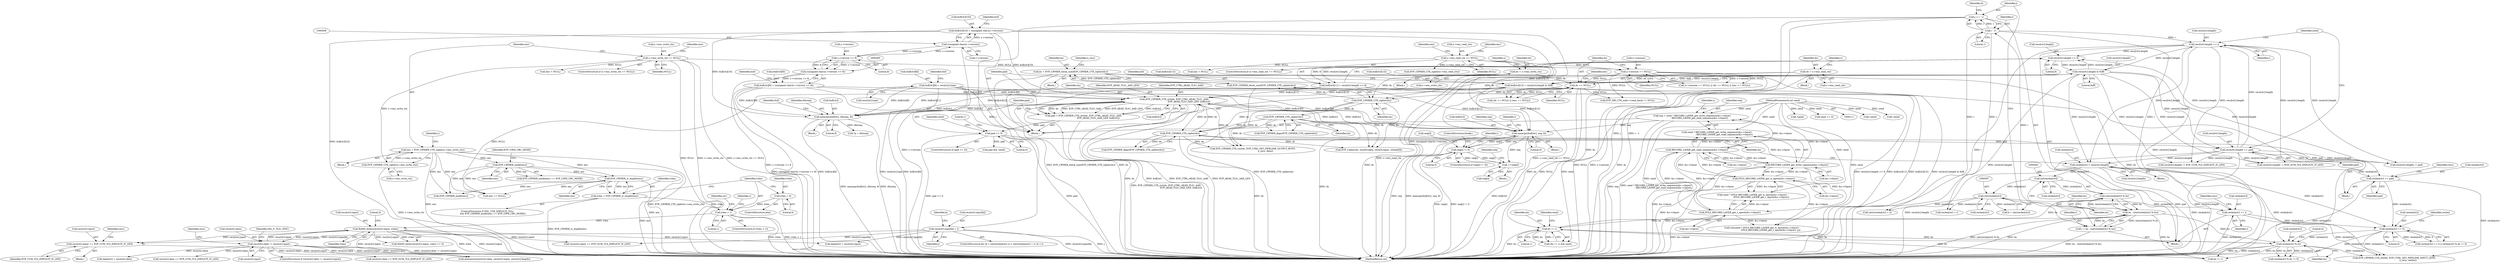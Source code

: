 digraph "0_openssl_4ad93618d26a3ea23d36ad5498ff4f59eff3a4d2_2@array" {
"1000831" [label="(Call,recs[ctr].input += EVP_CCM_TLS_EXPLICIT_IV_LEN)"];
"1000235" [label="(Call,RAND_bytes(recs[ctr].input, ivlen))"];
"1000214" [label="(Call,recs[ctr].data != recs[ctr].input)"];
"1000199" [label="(Call,ivlen > 1)"];
"1000190" [label="(Call,ivlen = EVP_CIPHER_iv_length(enc))"];
"1000192" [label="(Call,EVP_CIPHER_iv_length(enc))"];
"1000187" [label="(Call,EVP_CIPHER_mode(enc))"];
"1000176" [label="(Call,enc = EVP_CIPHER_CTX_cipher(s->enc_write_ctx))"];
"1000178" [label="(Call,EVP_CIPHER_CTX_cipher(s->enc_write_ctx))"];
"1000165" [label="(Call,s->enc_write_ctx == NULL)"];
"1000195" [label="(Call,ivlen = 0)"];
"1000612" [label="(Call,recs[ctr].input[k] = j)"];
"1000588" [label="(Call,j = i - 1)"];
"1000590" [label="(Call,i - 1)"];
"1000577" [label="(Call,i = bs - ((int)reclen[ctr] % bs))"];
"1000579" [label="(Call,bs - ((int)reclen[ctr] % bs))"];
"1000581" [label="(Call,(int)reclen[ctr] % bs)"];
"1000582" [label="(Call,(int)reclen[ctr])"];
"1000381" [label="(Call,reclen[ctr] = recs[ctr].length)"];
"1000562" [label="(Call,recs[ctr].length += pad)"];
"1000548" [label="(Call,pad <= 0)"];
"1000538" [label="(Call,pad = EVP_CIPHER_CTX_ctrl(ds, EVP_CTRL_AEAD_TLS1_AAD,\n                                          EVP_AEAD_TLS1_AAD_LEN, buf[ctr]))"];
"1000540" [label="(Call,EVP_CIPHER_CTX_ctrl(ds, EVP_CTRL_AEAD_TLS1_AAD,\n                                          EVP_AEAD_TLS1_AAD_LEN, buf[ctr]))"];
"1000393" [label="(Call,EVP_CIPHER_CTX_cipher(ds))"];
"1000350" [label="(Call,EVP_CIPHER_CTX_cipher(ds))"];
"1000298" [label="(Call,ds == NULL)"];
"1000159" [label="(Call,ds = s->enc_write_ctx)"];
"1000269" [label="(Call,ds = s->enc_read_ctx)"];
"1000292" [label="(Call,s->session == NULL)"];
"1000275" [label="(Call,s->enc_read_ctx == NULL)"];
"1000361" [label="(Call,EVP_CIPHER_CTX_cipher(ds))"];
"1000512" [label="(Call,buf[ctr][11] = recs[ctr].length >> 8)"];
"1000518" [label="(Call,recs[ctr].length >> 8)"];
"1000626" [label="(Call,recs[ctr].length += i)"];
"1000531" [label="(Call,recs[ctr].length & 0xff)"];
"1000501" [label="(Call,buf[ctr][10] = (unsigned char)(s->version))"];
"1000507" [label="(Call,(unsigned char)(s->version))"];
"1000496" [label="(Call,s->version >> 8)"];
"1000525" [label="(Call,buf[ctr][12] = recs[ctr].length & 0xff)"];
"1000450" [label="(Call,memcpy(buf[ctr], seq, 8))"];
"1000488" [label="(Call,buf[ctr][9] = (unsigned char)(s->version >> 8))"];
"1000494" [label="(Call,(unsigned char)(s->version >> 8))"];
"1000477" [label="(Call,buf[ctr][8] = recs[ctr].type)"];
"1000471" [label="(Call,seq[i] != 0)"];
"1000466" [label="(Call,++seq[i])"];
"1000398" [label="(Call,seq = send ? RECORD_LAYER_get_write_sequence(&s->rlayer)\n                    : RECORD_LAYER_get_read_sequence(&s->rlayer))"];
"1000115" [label="(MethodParameterIn,int send)"];
"1000402" [label="(Call,RECORD_LAYER_get_write_sequence(&s->rlayer))"];
"1000407" [label="(Call,RECORD_LAYER_get_read_sequence(&s->rlayer))"];
"1000424" [label="(Call,DTLS_RECORD_LAYER_get_w_epoch(&s->rlayer))"];
"1000429" [label="(Call,DTLS_RECORD_LAYER_get_r_epoch(&s->rlayer))"];
"1000442" [label="(Call,memcpy(buf[ctr], dtlsseq, 8))"];
"1000572" [label="(Call,bs != 1)"];
"1000347" [label="(Call,bs = EVP_CIPHER_block_size(EVP_CIPHER_CTX_cipher(ds)))"];
"1000349" [label="(Call,EVP_CIPHER_block_size(EVP_CIPHER_CTX_cipher(ds)))"];
"1000645" [label="(Call,reclen[ctr] % bs)"];
"1000639" [label="(Call,reclen[ctr] == 0)"];
"1000621" [label="(Call,reclen[ctr] += i)"];
"1000596" [label="(Call,(int)reclen[ctr])"];
"1000557" [label="(Call,reclen[ctr] += pad)"];
"1000568" [label="(Identifier,pad)"];
"1000494" [label="(Call,(unsigned char)(s->version >> 8))"];
"1000297" [label="(Call,(ds == NULL) || (enc == NULL))"];
"1000647" [label="(Identifier,reclen)"];
"1000488" [label="(Call,buf[ctr][9] = (unsigned char)(s->version >> 8))"];
"1000349" [label="(Call,EVP_CIPHER_block_size(EVP_CIPHER_CTX_cipher(ds)))"];
"1000587" [label="(Identifier,bs)"];
"1000540" [label="(Call,EVP_CIPHER_CTX_ctrl(ds, EVP_CTRL_AEAD_TLS1_AAD,\n                                          EVP_AEAD_TLS1_AAD_LEN, buf[ctr]))"];
"1000177" [label="(Identifier,enc)"];
"1000575" [label="(Identifier,send)"];
"1000115" [label="(MethodParameterIn,int send)"];
"1000524" [label="(Literal,8)"];
"1000201" [label="(Literal,1)"];
"1000509" [label="(Call,s->version)"];
"1000398" [label="(Call,seq = send ? RECORD_LAYER_get_write_sequence(&s->rlayer)\n                    : RECORD_LAYER_get_read_sequence(&s->rlayer))"];
"1000502" [label="(Call,buf[ctr][10])"];
"1000449" [label="(Block,)"];
"1000234" [label="(Call,RAND_bytes(recs[ctr].input, ivlen) <= 0)"];
"1000348" [label="(Identifier,bs)"];
"1000182" [label="(ControlStructure,if (SSL_USE_EXPLICIT_IV(s)\n                && EVP_CIPHER_mode(enc) == EVP_CIPH_CBC_MODE))"];
"1000596" [label="(Call,(int)reclen[ctr])"];
"1000354" [label="(Identifier,n_recs)"];
"1000823" [label="(Block,)"];
"1000549" [label="(Identifier,pad)"];
"1000556" [label="(Block,)"];
"1000496" [label="(Call,s->version >> 8)"];
"1000838" [label="(Call,recs[ctr].length -= EVP_CCM_TLS_EXPLICIT_IV_LEN)"];
"1000557" [label="(Call,reclen[ctr] += pad)"];
"1000925" [label="(Call,recs[ctr].length -= pad)"];
"1000293" [label="(Call,s->session)"];
"1000241" [label="(Identifier,ivlen)"];
"1000382" [label="(Call,reclen[ctr])"];
"1000421" [label="(Call,s2n(send ? DTLS_RECORD_LAYER_get_w_epoch(&s->rlayer) :\n                        DTLS_RECORD_LAYER_get_r_epoch(&s->rlayer), p))"];
"1000645" [label="(Call,reclen[ctr] % bs)"];
"1000867" [label="(Call,bs != 1)"];
"1000472" [label="(Call,seq[i])"];
"1000467" [label="(Call,seq[i])"];
"1000515" [label="(Identifier,buf)"];
"1000489" [label="(Call,buf[ctr][9])"];
"1000277" [label="(Identifier,s)"];
"1000800" [label="(Call,recs[ctr].length -= EVP_GCM_TLS_EXPLICIT_IV_LEN)"];
"1000199" [label="(Call,ivlen > 1)"];
"1000626" [label="(Call,recs[ctr].length += i)"];
"1000286" [label="(Call,EVP_CIPHER_CTX_cipher(s->enc_read_ctx))"];
"1000402" [label="(Call,RECORD_LAYER_get_write_sequence(&s->rlayer))"];
"1000159" [label="(Call,ds = s->enc_write_ctx)"];
"1000443" [label="(Call,buf[ctr])"];
"1000639" [label="(Call,reclen[ctr] == 0)"];
"1000238" [label="(Identifier,recs)"];
"1000572" [label="(Call,bs != 1)"];
"1000161" [label="(Call,s->enc_write_ctx)"];
"1000841" [label="(Identifier,recs)"];
"1000400" [label="(Call,send ? RECORD_LAYER_get_write_sequence(&s->rlayer)\n                    : RECORD_LAYER_get_read_sequence(&s->rlayer))"];
"1000649" [label="(Identifier,bs)"];
"1000643" [label="(Literal,0)"];
"1000831" [label="(Call,recs[ctr].input += EVP_CCM_TLS_EXPLICIT_IV_LEN)"];
"1000178" [label="(Call,EVP_CIPHER_CTX_cipher(s->enc_write_ctx))"];
"1000465" [label="(Block,)"];
"1000595" [label="(Identifier,k)"];
"1000700" [label="(Call,data[ctr] = recs[ctr].input)"];
"1000392" [label="(Call,EVP_CIPHER_flags(EVP_CIPHER_CTX_cipher(ds)))"];
"1000632" [label="(Identifier,i)"];
"1000719" [label="(Call,EVP_CIPHER_CTX_ctrl(ds, EVP_CTRL_SET_PIPELINE_INPUT_LENS,\n                                       n_recs, reclen))"];
"1000425" [label="(Call,&s->rlayer)"];
"1000422" [label="(Call,send ? DTLS_RECORD_LAYER_get_w_epoch(&s->rlayer) :\n                        DTLS_RECORD_LAYER_get_r_epoch(&s->rlayer))"];
"1000644" [label="(Call,reclen[ctr] % bs != 0)"];
"1000451" [label="(Call,buf[ctr])"];
"1000629" [label="(Identifier,recs)"];
"1000385" [label="(Call,recs[ctr].length)"];
"1000912" [label="(Call,!send)"];
"1000592" [label="(Literal,1)"];
"1000473" [label="(Identifier,seq)"];
"1000196" [label="(Identifier,ivlen)"];
"1000611" [label="(Identifier,k)"];
"1000512" [label="(Call,buf[ctr][11] = recs[ctr].length >> 8)"];
"1000471" [label="(Call,seq[i] != 0)"];
"1000832" [label="(Call,recs[ctr].input)"];
"1000580" [label="(Identifier,bs)"];
"1000187" [label="(Call,EVP_CIPHER_mode(enc))"];
"1000394" [label="(Identifier,ds)"];
"1000292" [label="(Call,s->session == NULL)"];
"1000528" [label="(Identifier,buf)"];
"1000491" [label="(Identifier,buf)"];
"1000477" [label="(Call,buf[ctr][8] = recs[ctr].type)"];
"1000294" [label="(Identifier,s)"];
"1000539" [label="(Identifier,pad)"];
"1000269" [label="(Call,ds = s->enc_read_ctx)"];
"1000454" [label="(Identifier,seq)"];
"1000635" [label="(Identifier,send)"];
"1000190" [label="(Call,ivlen = EVP_CIPHER_iv_length(enc))"];
"1000497" [label="(Call,s->version)"];
"1000251" [label="(Block,)"];
"1000350" [label="(Call,EVP_CIPHER_CTX_cipher(ds))"];
"1000302" [label="(Identifier,enc)"];
"1000166" [label="(Call,s->enc_write_ctx)"];
"1000160" [label="(Identifier,ds)"];
"1000360" [label="(Call,EVP_CIPHER_flags(EVP_CIPHER_CTX_cipher(ds)))"];
"1000500" [label="(Literal,8)"];
"1000396" [label="(Block,)"];
"1000174" [label="(Block,)"];
"1000518" [label="(Call,recs[ctr].length >> 8)"];
"1000573" [label="(Identifier,bs)"];
"1000167" [label="(Identifier,s)"];
"1000634" [label="(Call,!send)"];
"1000235" [label="(Call,RAND_bytes(recs[ctr].input, ivlen))"];
"1000786" [label="(Call,recs[ctr].data += EVP_GCM_TLS_EXPLICIT_IV_LEN)"];
"1000870" [label="(Call,!send)"];
"1000613" [label="(Call,recs[ctr].input[k])"];
"1000501" [label="(Call,buf[ctr][10] = (unsigned char)(s->version))"];
"1000170" [label="(Call,enc = NULL)"];
"1000242" [label="(Literal,0)"];
"1000215" [label="(Call,recs[ctr].data)"];
"1000669" [label="(Call,data[ctr] = recs[ctr].data)"];
"1000579" [label="(Call,bs - ((int)reclen[ctr] % bs))"];
"1000188" [label="(Identifier,enc)"];
"1000538" [label="(Call,pad = EVP_CIPHER_CTX_ctrl(ds, EVP_CTRL_AEAD_TLS1_AAD,\n                                          EVP_AEAD_TLS1_AAD_LEN, buf[ctr]))"];
"1000300" [label="(Identifier,NULL)"];
"1000291" [label="(Call,(s->session == NULL) || (ds == NULL) || (enc == NULL))"];
"1000236" [label="(Call,recs[ctr].input)"];
"1000455" [label="(Literal,8)"];
"1000483" [label="(Call,recs[ctr].type)"];
"1000361" [label="(Call,EVP_CIPHER_CTX_cipher(ds))"];
"1000447" [label="(Literal,8)"];
"1000638" [label="(Call,reclen[ctr] == 0 || reclen[ctr] % bs != 0)"];
"1000185" [label="(Identifier,s)"];
"1000591" [label="(Identifier,i)"];
"1000275" [label="(Call,s->enc_read_ctx == NULL)"];
"1000598" [label="(Call,reclen[ctr])"];
"1000620" [label="(Identifier,j)"];
"1000362" [label="(Identifier,ds)"];
"1000577" [label="(Call,i = bs - ((int)reclen[ctr] % bs))"];
"1000824" [label="(Call,recs[ctr].data += EVP_CCM_TLS_EXPLICIT_IV_LEN)"];
"1000399" [label="(Identifier,seq)"];
"1000347" [label="(Call,bs = EVP_CIPHER_block_size(EVP_CIPHER_CTX_cipher(ds)))"];
"1000193" [label="(Identifier,enc)"];
"1000531" [label="(Call,recs[ctr].length & 0xff)"];
"1000424" [label="(Call,DTLS_RECORD_LAYER_get_w_epoch(&s->rlayer))"];
"1000279" [label="(Identifier,NULL)"];
"1000213" [label="(ControlStructure,if (recs[ctr].data != recs[ctr].input))"];
"1000547" [label="(ControlStructure,if (pad <= 0))"];
"1000561" [label="(Identifier,pad)"];
"1000563" [label="(Call,recs[ctr].length)"];
"1000381" [label="(Call,reclen[ctr] = recs[ctr].length)"];
"1000627" [label="(Call,recs[ctr].length)"];
"1000418" [label="(Call,*p = dtlsseq)"];
"1000582" [label="(Call,(int)reclen[ctr])"];
"1000281" [label="(Identifier,enc)"];
"1000315" [label="(Call,memmove(recs[ctr].data, recs[ctr].input, recs[ctr].length))"];
"1000200" [label="(Identifier,ivlen)"];
"1000476" [label="(ControlStructure,break;)"];
"1000555" [label="(Identifier,send)"];
"1000407" [label="(Call,RECORD_LAYER_get_read_sequence(&s->rlayer))"];
"1000793" [label="(Call,recs[ctr].input += EVP_GCM_TLS_EXPLICIT_IV_LEN)"];
"1000594" [label="(Call,k = (int)reclen[ctr])"];
"1000442" [label="(Call,memcpy(buf[ctr], dtlsseq, 8))"];
"1000548" [label="(Call,pad <= 0)"];
"1000276" [label="(Call,s->enc_read_ctx)"];
"1000301" [label="(Call,enc == NULL)"];
"1000565" [label="(Identifier,recs)"];
"1000734" [label="(Call,EVP_Cipher(ds, recs[0].data, recs[0].input, reclen[0]))"];
"1000393" [label="(Call,EVP_CIPHER_CTX_cipher(ds))"];
"1000646" [label="(Call,reclen[ctr])"];
"1000220" [label="(Call,recs[ctr].input)"];
"1000164" [label="(ControlStructure,if (s->enc_write_ctx == NULL))"];
"1000605" [label="(Call,reclen[ctr] + i)"];
"1000558" [label="(Call,reclen[ctr])"];
"1000480" [label="(Identifier,buf)"];
"1000299" [label="(Identifier,ds)"];
"1000578" [label="(Identifier,i)"];
"1000403" [label="(Call,&s->rlayer)"];
"1000195" [label="(Call,ivlen = 0)"];
"1000576" [label="(Block,)"];
"1000205" [label="(Identifier,ctr)"];
"1000298" [label="(Call,ds == NULL)"];
"1000541" [label="(Identifier,ds)"];
"1000910" [label="(Call,pad && !send)"];
"1000526" [label="(Call,buf[ctr][12])"];
"1000475" [label="(Literal,0)"];
"1000588" [label="(Call,j = i - 1)"];
"1000603" [label="(Call,(int)(reclen[ctr] + i))"];
"1000543" [label="(Identifier,EVP_AEAD_TLS1_AAD_LEN)"];
"1000408" [label="(Call,&s->rlayer)"];
"1000192" [label="(Call,EVP_CIPHER_iv_length(enc))"];
"1000296" [label="(Identifier,NULL)"];
"1000179" [label="(Call,s->enc_write_ctx)"];
"1000450" [label="(Call,memcpy(buf[ctr], seq, 8))"];
"1000271" [label="(Call,s->enc_read_ctx)"];
"1000513" [label="(Call,buf[ctr][11])"];
"1000532" [label="(Call,recs[ctr].length)"];
"1000169" [label="(Identifier,NULL)"];
"1000430" [label="(Call,&s->rlayer)"];
"1000466" [label="(Call,++seq[i])"];
"1000194" [label="(ControlStructure,else)"];
"1000621" [label="(Call,reclen[ctr] += i)"];
"1000525" [label="(Call,buf[ctr][12] = recs[ctr].length & 0xff)"];
"1000458" [label="(Identifier,i)"];
"1000446" [label="(Identifier,dtlsseq)"];
"1000346" [label="(Block,)"];
"1000429" [label="(Call,DTLS_RECORD_LAYER_get_r_epoch(&s->rlayer))"];
"1000280" [label="(Call,enc = NULL)"];
"1000227" [label="(Identifier,SSL_F_TLS1_ENC)"];
"1000574" [label="(Literal,1)"];
"1000553" [label="(Literal,1)"];
"1000550" [label="(Literal,0)"];
"1000544" [label="(Call,buf[ctr])"];
"1000186" [label="(Call,EVP_CIPHER_mode(enc) == EVP_CIPH_CBC_MODE)"];
"1000171" [label="(Identifier,enc)"];
"1000581" [label="(Call,(int)reclen[ctr] % bs)"];
"1000584" [label="(Call,reclen[ctr])"];
"1000519" [label="(Call,recs[ctr].length)"];
"1000853" [label="(Call,EVP_MD_CTX_md(s->read_hash) != NULL)"];
"1000270" [label="(Identifier,ds)"];
"1000650" [label="(Literal,0)"];
"1000507" [label="(Call,(unsigned char)(s->version))"];
"1000934" [label="(MethodReturn,int)"];
"1000198" [label="(ControlStructure,if (ivlen > 1))"];
"1000589" [label="(Identifier,j)"];
"1000640" [label="(Call,reclen[ctr])"];
"1000504" [label="(Identifier,buf)"];
"1000141" [label="(Block,)"];
"1000351" [label="(Identifier,ds)"];
"1000542" [label="(Identifier,EVP_CTRL_AEAD_TLS1_AAD)"];
"1000622" [label="(Call,reclen[ctr])"];
"1000176" [label="(Call,enc = EVP_CIPHER_CTX_cipher(s->enc_write_ctx))"];
"1000593" [label="(ControlStructure,for (k = (int)reclen[ctr]; k < (int)(reclen[ctr] + i); k++))"];
"1000837" [label="(Identifier,EVP_CCM_TLS_EXPLICIT_IV_LEN)"];
"1000197" [label="(Literal,0)"];
"1000562" [label="(Call,recs[ctr].length += pad)"];
"1000470" [label="(ControlStructure,if (seq[i] != 0))"];
"1000464" [label="(Identifier,i)"];
"1000380" [label="(Block,)"];
"1000214" [label="(Call,recs[ctr].data != recs[ctr].input)"];
"1000189" [label="(Identifier,EVP_CIPH_CBC_MODE)"];
"1000772" [label="(Call,EVP_CIPHER_mode(enc))"];
"1000478" [label="(Call,buf[ctr][8])"];
"1000571" [label="(Call,(bs != 1) && send)"];
"1000625" [label="(Identifier,i)"];
"1000680" [label="(Call,EVP_CIPHER_CTX_ctrl(ds, EVP_CTRL_SET_PIPELINE_OUTPUT_BUFS,\n                                    n_recs, data))"];
"1000766" [label="(Call,send == 0)"];
"1000285" [label="(Identifier,enc)"];
"1000612" [label="(Call,recs[ctr].input[k] = j)"];
"1000165" [label="(Call,s->enc_write_ctx == NULL)"];
"1000415" [label="(Block,)"];
"1000537" [label="(Literal,0xff)"];
"1000590" [label="(Call,i - 1)"];
"1000274" [label="(ControlStructure,if (s->enc_read_ctx == NULL))"];
"1000191" [label="(Identifier,ivlen)"];
"1000414" [label="(Identifier,s)"];
"1000831" -> "1000823"  [label="AST: "];
"1000831" -> "1000837"  [label="CFG: "];
"1000832" -> "1000831"  [label="AST: "];
"1000837" -> "1000831"  [label="AST: "];
"1000841" -> "1000831"  [label="CFG: "];
"1000831" -> "1000934"  [label="DDG: recs[ctr].input"];
"1000235" -> "1000831"  [label="DDG: recs[ctr].input"];
"1000612" -> "1000831"  [label="DDG: recs[ctr].input[k]"];
"1000235" -> "1000234"  [label="AST: "];
"1000235" -> "1000241"  [label="CFG: "];
"1000236" -> "1000235"  [label="AST: "];
"1000241" -> "1000235"  [label="AST: "];
"1000242" -> "1000235"  [label="CFG: "];
"1000235" -> "1000934"  [label="DDG: recs[ctr].input"];
"1000235" -> "1000934"  [label="DDG: ivlen"];
"1000235" -> "1000214"  [label="DDG: recs[ctr].input"];
"1000235" -> "1000234"  [label="DDG: recs[ctr].input"];
"1000235" -> "1000234"  [label="DDG: ivlen"];
"1000214" -> "1000235"  [label="DDG: recs[ctr].input"];
"1000199" -> "1000235"  [label="DDG: ivlen"];
"1000235" -> "1000315"  [label="DDG: recs[ctr].input"];
"1000235" -> "1000700"  [label="DDG: recs[ctr].input"];
"1000235" -> "1000793"  [label="DDG: recs[ctr].input"];
"1000214" -> "1000213"  [label="AST: "];
"1000214" -> "1000220"  [label="CFG: "];
"1000215" -> "1000214"  [label="AST: "];
"1000220" -> "1000214"  [label="AST: "];
"1000227" -> "1000214"  [label="CFG: "];
"1000238" -> "1000214"  [label="CFG: "];
"1000214" -> "1000934"  [label="DDG: recs[ctr].data != recs[ctr].input"];
"1000214" -> "1000934"  [label="DDG: recs[ctr].input"];
"1000214" -> "1000934"  [label="DDG: recs[ctr].data"];
"1000214" -> "1000315"  [label="DDG: recs[ctr].data"];
"1000214" -> "1000669"  [label="DDG: recs[ctr].data"];
"1000214" -> "1000786"  [label="DDG: recs[ctr].data"];
"1000214" -> "1000824"  [label="DDG: recs[ctr].data"];
"1000199" -> "1000198"  [label="AST: "];
"1000199" -> "1000201"  [label="CFG: "];
"1000200" -> "1000199"  [label="AST: "];
"1000201" -> "1000199"  [label="AST: "];
"1000205" -> "1000199"  [label="CFG: "];
"1000294" -> "1000199"  [label="CFG: "];
"1000199" -> "1000934"  [label="DDG: ivlen"];
"1000199" -> "1000934"  [label="DDG: ivlen > 1"];
"1000190" -> "1000199"  [label="DDG: ivlen"];
"1000195" -> "1000199"  [label="DDG: ivlen"];
"1000190" -> "1000182"  [label="AST: "];
"1000190" -> "1000192"  [label="CFG: "];
"1000191" -> "1000190"  [label="AST: "];
"1000192" -> "1000190"  [label="AST: "];
"1000200" -> "1000190"  [label="CFG: "];
"1000190" -> "1000934"  [label="DDG: EVP_CIPHER_iv_length(enc)"];
"1000192" -> "1000190"  [label="DDG: enc"];
"1000192" -> "1000193"  [label="CFG: "];
"1000193" -> "1000192"  [label="AST: "];
"1000192" -> "1000934"  [label="DDG: enc"];
"1000187" -> "1000192"  [label="DDG: enc"];
"1000176" -> "1000192"  [label="DDG: enc"];
"1000192" -> "1000301"  [label="DDG: enc"];
"1000192" -> "1000772"  [label="DDG: enc"];
"1000187" -> "1000186"  [label="AST: "];
"1000187" -> "1000188"  [label="CFG: "];
"1000188" -> "1000187"  [label="AST: "];
"1000189" -> "1000187"  [label="CFG: "];
"1000187" -> "1000934"  [label="DDG: enc"];
"1000187" -> "1000186"  [label="DDG: enc"];
"1000176" -> "1000187"  [label="DDG: enc"];
"1000187" -> "1000301"  [label="DDG: enc"];
"1000187" -> "1000772"  [label="DDG: enc"];
"1000176" -> "1000174"  [label="AST: "];
"1000176" -> "1000178"  [label="CFG: "];
"1000177" -> "1000176"  [label="AST: "];
"1000178" -> "1000176"  [label="AST: "];
"1000185" -> "1000176"  [label="CFG: "];
"1000176" -> "1000934"  [label="DDG: EVP_CIPHER_CTX_cipher(s->enc_write_ctx)"];
"1000176" -> "1000934"  [label="DDG: enc"];
"1000178" -> "1000176"  [label="DDG: s->enc_write_ctx"];
"1000176" -> "1000301"  [label="DDG: enc"];
"1000176" -> "1000772"  [label="DDG: enc"];
"1000178" -> "1000179"  [label="CFG: "];
"1000179" -> "1000178"  [label="AST: "];
"1000178" -> "1000934"  [label="DDG: s->enc_write_ctx"];
"1000165" -> "1000178"  [label="DDG: s->enc_write_ctx"];
"1000165" -> "1000164"  [label="AST: "];
"1000165" -> "1000169"  [label="CFG: "];
"1000166" -> "1000165"  [label="AST: "];
"1000169" -> "1000165"  [label="AST: "];
"1000171" -> "1000165"  [label="CFG: "];
"1000177" -> "1000165"  [label="CFG: "];
"1000165" -> "1000934"  [label="DDG: NULL"];
"1000165" -> "1000934"  [label="DDG: s->enc_write_ctx"];
"1000165" -> "1000934"  [label="DDG: s->enc_write_ctx == NULL"];
"1000165" -> "1000170"  [label="DDG: NULL"];
"1000165" -> "1000292"  [label="DDG: NULL"];
"1000195" -> "1000194"  [label="AST: "];
"1000195" -> "1000197"  [label="CFG: "];
"1000196" -> "1000195"  [label="AST: "];
"1000197" -> "1000195"  [label="AST: "];
"1000200" -> "1000195"  [label="CFG: "];
"1000612" -> "1000593"  [label="AST: "];
"1000612" -> "1000620"  [label="CFG: "];
"1000613" -> "1000612"  [label="AST: "];
"1000620" -> "1000612"  [label="AST: "];
"1000611" -> "1000612"  [label="CFG: "];
"1000612" -> "1000934"  [label="DDG: recs[ctr].input[k]"];
"1000612" -> "1000934"  [label="DDG: j"];
"1000588" -> "1000612"  [label="DDG: j"];
"1000612" -> "1000700"  [label="DDG: recs[ctr].input[k]"];
"1000612" -> "1000793"  [label="DDG: recs[ctr].input[k]"];
"1000588" -> "1000576"  [label="AST: "];
"1000588" -> "1000590"  [label="CFG: "];
"1000589" -> "1000588"  [label="AST: "];
"1000590" -> "1000588"  [label="AST: "];
"1000595" -> "1000588"  [label="CFG: "];
"1000588" -> "1000934"  [label="DDG: j"];
"1000588" -> "1000934"  [label="DDG: i - 1"];
"1000590" -> "1000588"  [label="DDG: i"];
"1000590" -> "1000588"  [label="DDG: 1"];
"1000590" -> "1000592"  [label="CFG: "];
"1000591" -> "1000590"  [label="AST: "];
"1000592" -> "1000590"  [label="AST: "];
"1000577" -> "1000590"  [label="DDG: i"];
"1000590" -> "1000603"  [label="DDG: i"];
"1000590" -> "1000605"  [label="DDG: i"];
"1000590" -> "1000621"  [label="DDG: i"];
"1000590" -> "1000626"  [label="DDG: i"];
"1000577" -> "1000576"  [label="AST: "];
"1000577" -> "1000579"  [label="CFG: "];
"1000578" -> "1000577"  [label="AST: "];
"1000579" -> "1000577"  [label="AST: "];
"1000589" -> "1000577"  [label="CFG: "];
"1000577" -> "1000934"  [label="DDG: bs - ((int)reclen[ctr] % bs)"];
"1000579" -> "1000577"  [label="DDG: bs"];
"1000579" -> "1000577"  [label="DDG: (int)reclen[ctr] % bs"];
"1000579" -> "1000581"  [label="CFG: "];
"1000580" -> "1000579"  [label="AST: "];
"1000581" -> "1000579"  [label="AST: "];
"1000579" -> "1000934"  [label="DDG: bs"];
"1000579" -> "1000934"  [label="DDG: (int)reclen[ctr] % bs"];
"1000579" -> "1000572"  [label="DDG: bs"];
"1000581" -> "1000579"  [label="DDG: bs"];
"1000581" -> "1000579"  [label="DDG: (int)reclen[ctr]"];
"1000579" -> "1000645"  [label="DDG: bs"];
"1000579" -> "1000867"  [label="DDG: bs"];
"1000581" -> "1000587"  [label="CFG: "];
"1000582" -> "1000581"  [label="AST: "];
"1000587" -> "1000581"  [label="AST: "];
"1000582" -> "1000581"  [label="DDG: reclen[ctr]"];
"1000572" -> "1000581"  [label="DDG: bs"];
"1000582" -> "1000584"  [label="CFG: "];
"1000583" -> "1000582"  [label="AST: "];
"1000584" -> "1000582"  [label="AST: "];
"1000587" -> "1000582"  [label="CFG: "];
"1000381" -> "1000582"  [label="DDG: reclen[ctr]"];
"1000582" -> "1000596"  [label="DDG: reclen[ctr]"];
"1000381" -> "1000380"  [label="AST: "];
"1000381" -> "1000385"  [label="CFG: "];
"1000382" -> "1000381"  [label="AST: "];
"1000385" -> "1000381"  [label="AST: "];
"1000394" -> "1000381"  [label="CFG: "];
"1000381" -> "1000934"  [label="DDG: reclen[ctr]"];
"1000381" -> "1000934"  [label="DDG: recs[ctr].length"];
"1000562" -> "1000381"  [label="DDG: recs[ctr].length"];
"1000626" -> "1000381"  [label="DDG: recs[ctr].length"];
"1000531" -> "1000381"  [label="DDG: recs[ctr].length"];
"1000381" -> "1000557"  [label="DDG: reclen[ctr]"];
"1000381" -> "1000639"  [label="DDG: reclen[ctr]"];
"1000381" -> "1000719"  [label="DDG: reclen[ctr]"];
"1000562" -> "1000556"  [label="AST: "];
"1000562" -> "1000568"  [label="CFG: "];
"1000563" -> "1000562"  [label="AST: "];
"1000568" -> "1000562"  [label="AST: "];
"1000635" -> "1000562"  [label="CFG: "];
"1000562" -> "1000934"  [label="DDG: recs[ctr].length"];
"1000562" -> "1000934"  [label="DDG: pad"];
"1000562" -> "1000518"  [label="DDG: recs[ctr].length"];
"1000548" -> "1000562"  [label="DDG: pad"];
"1000531" -> "1000562"  [label="DDG: recs[ctr].length"];
"1000562" -> "1000626"  [label="DDG: recs[ctr].length"];
"1000562" -> "1000800"  [label="DDG: recs[ctr].length"];
"1000562" -> "1000838"  [label="DDG: recs[ctr].length"];
"1000562" -> "1000925"  [label="DDG: recs[ctr].length"];
"1000548" -> "1000547"  [label="AST: "];
"1000548" -> "1000550"  [label="CFG: "];
"1000549" -> "1000548"  [label="AST: "];
"1000550" -> "1000548"  [label="AST: "];
"1000553" -> "1000548"  [label="CFG: "];
"1000555" -> "1000548"  [label="CFG: "];
"1000548" -> "1000934"  [label="DDG: pad <= 0"];
"1000548" -> "1000934"  [label="DDG: pad"];
"1000538" -> "1000548"  [label="DDG: pad"];
"1000548" -> "1000557"  [label="DDG: pad"];
"1000548" -> "1000910"  [label="DDG: pad"];
"1000538" -> "1000396"  [label="AST: "];
"1000538" -> "1000540"  [label="CFG: "];
"1000539" -> "1000538"  [label="AST: "];
"1000540" -> "1000538"  [label="AST: "];
"1000549" -> "1000538"  [label="CFG: "];
"1000538" -> "1000934"  [label="DDG: EVP_CIPHER_CTX_ctrl(ds, EVP_CTRL_AEAD_TLS1_AAD,\n                                          EVP_AEAD_TLS1_AAD_LEN, buf[ctr])"];
"1000540" -> "1000538"  [label="DDG: ds"];
"1000540" -> "1000538"  [label="DDG: EVP_CTRL_AEAD_TLS1_AAD"];
"1000540" -> "1000538"  [label="DDG: EVP_AEAD_TLS1_AAD_LEN"];
"1000540" -> "1000538"  [label="DDG: buf[ctr]"];
"1000540" -> "1000544"  [label="CFG: "];
"1000541" -> "1000540"  [label="AST: "];
"1000542" -> "1000540"  [label="AST: "];
"1000543" -> "1000540"  [label="AST: "];
"1000544" -> "1000540"  [label="AST: "];
"1000540" -> "1000934"  [label="DDG: EVP_CTRL_AEAD_TLS1_AAD"];
"1000540" -> "1000934"  [label="DDG: EVP_AEAD_TLS1_AAD_LEN"];
"1000540" -> "1000934"  [label="DDG: buf[ctr]"];
"1000540" -> "1000934"  [label="DDG: ds"];
"1000540" -> "1000393"  [label="DDG: ds"];
"1000540" -> "1000442"  [label="DDG: buf[ctr]"];
"1000540" -> "1000450"  [label="DDG: buf[ctr]"];
"1000393" -> "1000540"  [label="DDG: ds"];
"1000512" -> "1000540"  [label="DDG: buf[ctr][11]"];
"1000501" -> "1000540"  [label="DDG: buf[ctr][10]"];
"1000525" -> "1000540"  [label="DDG: buf[ctr][12]"];
"1000450" -> "1000540"  [label="DDG: buf[ctr]"];
"1000477" -> "1000540"  [label="DDG: buf[ctr][8]"];
"1000442" -> "1000540"  [label="DDG: buf[ctr]"];
"1000488" -> "1000540"  [label="DDG: buf[ctr][9]"];
"1000540" -> "1000680"  [label="DDG: ds"];
"1000540" -> "1000734"  [label="DDG: ds"];
"1000393" -> "1000392"  [label="AST: "];
"1000393" -> "1000394"  [label="CFG: "];
"1000394" -> "1000393"  [label="AST: "];
"1000392" -> "1000393"  [label="CFG: "];
"1000393" -> "1000934"  [label="DDG: ds"];
"1000393" -> "1000392"  [label="DDG: ds"];
"1000350" -> "1000393"  [label="DDG: ds"];
"1000361" -> "1000393"  [label="DDG: ds"];
"1000393" -> "1000680"  [label="DDG: ds"];
"1000393" -> "1000734"  [label="DDG: ds"];
"1000350" -> "1000349"  [label="AST: "];
"1000350" -> "1000351"  [label="CFG: "];
"1000351" -> "1000350"  [label="AST: "];
"1000349" -> "1000350"  [label="CFG: "];
"1000350" -> "1000349"  [label="DDG: ds"];
"1000298" -> "1000350"  [label="DDG: ds"];
"1000159" -> "1000350"  [label="DDG: ds"];
"1000269" -> "1000350"  [label="DDG: ds"];
"1000350" -> "1000361"  [label="DDG: ds"];
"1000350" -> "1000680"  [label="DDG: ds"];
"1000350" -> "1000734"  [label="DDG: ds"];
"1000298" -> "1000297"  [label="AST: "];
"1000298" -> "1000300"  [label="CFG: "];
"1000299" -> "1000298"  [label="AST: "];
"1000300" -> "1000298"  [label="AST: "];
"1000302" -> "1000298"  [label="CFG: "];
"1000297" -> "1000298"  [label="CFG: "];
"1000298" -> "1000934"  [label="DDG: ds"];
"1000298" -> "1000934"  [label="DDG: NULL"];
"1000298" -> "1000297"  [label="DDG: ds"];
"1000298" -> "1000297"  [label="DDG: NULL"];
"1000159" -> "1000298"  [label="DDG: ds"];
"1000269" -> "1000298"  [label="DDG: ds"];
"1000292" -> "1000298"  [label="DDG: NULL"];
"1000298" -> "1000301"  [label="DDG: NULL"];
"1000298" -> "1000853"  [label="DDG: NULL"];
"1000159" -> "1000141"  [label="AST: "];
"1000159" -> "1000161"  [label="CFG: "];
"1000160" -> "1000159"  [label="AST: "];
"1000161" -> "1000159"  [label="AST: "];
"1000167" -> "1000159"  [label="CFG: "];
"1000159" -> "1000934"  [label="DDG: ds"];
"1000269" -> "1000251"  [label="AST: "];
"1000269" -> "1000271"  [label="CFG: "];
"1000270" -> "1000269"  [label="AST: "];
"1000271" -> "1000269"  [label="AST: "];
"1000277" -> "1000269"  [label="CFG: "];
"1000269" -> "1000934"  [label="DDG: ds"];
"1000292" -> "1000291"  [label="AST: "];
"1000292" -> "1000296"  [label="CFG: "];
"1000293" -> "1000292"  [label="AST: "];
"1000296" -> "1000292"  [label="AST: "];
"1000299" -> "1000292"  [label="CFG: "];
"1000291" -> "1000292"  [label="CFG: "];
"1000292" -> "1000934"  [label="DDG: s->session"];
"1000292" -> "1000934"  [label="DDG: NULL"];
"1000292" -> "1000291"  [label="DDG: s->session"];
"1000292" -> "1000291"  [label="DDG: NULL"];
"1000275" -> "1000292"  [label="DDG: NULL"];
"1000292" -> "1000853"  [label="DDG: NULL"];
"1000275" -> "1000274"  [label="AST: "];
"1000275" -> "1000279"  [label="CFG: "];
"1000276" -> "1000275"  [label="AST: "];
"1000279" -> "1000275"  [label="AST: "];
"1000281" -> "1000275"  [label="CFG: "];
"1000285" -> "1000275"  [label="CFG: "];
"1000275" -> "1000934"  [label="DDG: s->enc_read_ctx == NULL"];
"1000275" -> "1000934"  [label="DDG: s->enc_read_ctx"];
"1000275" -> "1000280"  [label="DDG: NULL"];
"1000275" -> "1000286"  [label="DDG: s->enc_read_ctx"];
"1000361" -> "1000360"  [label="AST: "];
"1000361" -> "1000362"  [label="CFG: "];
"1000362" -> "1000361"  [label="AST: "];
"1000360" -> "1000361"  [label="CFG: "];
"1000361" -> "1000934"  [label="DDG: ds"];
"1000361" -> "1000360"  [label="DDG: ds"];
"1000361" -> "1000680"  [label="DDG: ds"];
"1000361" -> "1000734"  [label="DDG: ds"];
"1000512" -> "1000396"  [label="AST: "];
"1000512" -> "1000518"  [label="CFG: "];
"1000513" -> "1000512"  [label="AST: "];
"1000518" -> "1000512"  [label="AST: "];
"1000528" -> "1000512"  [label="CFG: "];
"1000512" -> "1000934"  [label="DDG: buf[ctr][11]"];
"1000512" -> "1000934"  [label="DDG: recs[ctr].length >> 8"];
"1000512" -> "1000442"  [label="DDG: buf[ctr][11]"];
"1000512" -> "1000450"  [label="DDG: buf[ctr][11]"];
"1000518" -> "1000512"  [label="DDG: recs[ctr].length"];
"1000518" -> "1000512"  [label="DDG: 8"];
"1000518" -> "1000524"  [label="CFG: "];
"1000519" -> "1000518"  [label="AST: "];
"1000524" -> "1000518"  [label="AST: "];
"1000626" -> "1000518"  [label="DDG: recs[ctr].length"];
"1000531" -> "1000518"  [label="DDG: recs[ctr].length"];
"1000518" -> "1000531"  [label="DDG: recs[ctr].length"];
"1000626" -> "1000576"  [label="AST: "];
"1000626" -> "1000632"  [label="CFG: "];
"1000627" -> "1000626"  [label="AST: "];
"1000632" -> "1000626"  [label="AST: "];
"1000635" -> "1000626"  [label="CFG: "];
"1000626" -> "1000934"  [label="DDG: i"];
"1000626" -> "1000934"  [label="DDG: recs[ctr].length"];
"1000531" -> "1000626"  [label="DDG: recs[ctr].length"];
"1000626" -> "1000800"  [label="DDG: recs[ctr].length"];
"1000626" -> "1000838"  [label="DDG: recs[ctr].length"];
"1000626" -> "1000925"  [label="DDG: recs[ctr].length"];
"1000531" -> "1000525"  [label="AST: "];
"1000531" -> "1000537"  [label="CFG: "];
"1000532" -> "1000531"  [label="AST: "];
"1000537" -> "1000531"  [label="AST: "];
"1000525" -> "1000531"  [label="CFG: "];
"1000531" -> "1000934"  [label="DDG: recs[ctr].length"];
"1000531" -> "1000525"  [label="DDG: recs[ctr].length"];
"1000531" -> "1000525"  [label="DDG: 0xff"];
"1000531" -> "1000800"  [label="DDG: recs[ctr].length"];
"1000531" -> "1000838"  [label="DDG: recs[ctr].length"];
"1000531" -> "1000925"  [label="DDG: recs[ctr].length"];
"1000501" -> "1000396"  [label="AST: "];
"1000501" -> "1000507"  [label="CFG: "];
"1000502" -> "1000501"  [label="AST: "];
"1000507" -> "1000501"  [label="AST: "];
"1000515" -> "1000501"  [label="CFG: "];
"1000501" -> "1000934"  [label="DDG: (unsigned char)(s->version)"];
"1000501" -> "1000934"  [label="DDG: buf[ctr][10]"];
"1000501" -> "1000442"  [label="DDG: buf[ctr][10]"];
"1000501" -> "1000450"  [label="DDG: buf[ctr][10]"];
"1000507" -> "1000501"  [label="DDG: s->version"];
"1000507" -> "1000509"  [label="CFG: "];
"1000508" -> "1000507"  [label="AST: "];
"1000509" -> "1000507"  [label="AST: "];
"1000507" -> "1000934"  [label="DDG: s->version"];
"1000507" -> "1000496"  [label="DDG: s->version"];
"1000496" -> "1000507"  [label="DDG: s->version"];
"1000496" -> "1000494"  [label="AST: "];
"1000496" -> "1000500"  [label="CFG: "];
"1000497" -> "1000496"  [label="AST: "];
"1000500" -> "1000496"  [label="AST: "];
"1000494" -> "1000496"  [label="CFG: "];
"1000496" -> "1000494"  [label="DDG: s->version"];
"1000496" -> "1000494"  [label="DDG: 8"];
"1000525" -> "1000396"  [label="AST: "];
"1000526" -> "1000525"  [label="AST: "];
"1000539" -> "1000525"  [label="CFG: "];
"1000525" -> "1000934"  [label="DDG: recs[ctr].length & 0xff"];
"1000525" -> "1000934"  [label="DDG: buf[ctr][12]"];
"1000525" -> "1000442"  [label="DDG: buf[ctr][12]"];
"1000525" -> "1000450"  [label="DDG: buf[ctr][12]"];
"1000450" -> "1000449"  [label="AST: "];
"1000450" -> "1000455"  [label="CFG: "];
"1000451" -> "1000450"  [label="AST: "];
"1000454" -> "1000450"  [label="AST: "];
"1000455" -> "1000450"  [label="AST: "];
"1000458" -> "1000450"  [label="CFG: "];
"1000450" -> "1000934"  [label="DDG: memcpy(buf[ctr], seq, 8)"];
"1000450" -> "1000934"  [label="DDG: buf[ctr]"];
"1000450" -> "1000934"  [label="DDG: seq"];
"1000488" -> "1000450"  [label="DDG: buf[ctr][9]"];
"1000477" -> "1000450"  [label="DDG: buf[ctr][8]"];
"1000471" -> "1000450"  [label="DDG: seq[i]"];
"1000398" -> "1000450"  [label="DDG: seq"];
"1000450" -> "1000466"  [label="DDG: seq"];
"1000450" -> "1000471"  [label="DDG: seq"];
"1000488" -> "1000396"  [label="AST: "];
"1000488" -> "1000494"  [label="CFG: "];
"1000489" -> "1000488"  [label="AST: "];
"1000494" -> "1000488"  [label="AST: "];
"1000504" -> "1000488"  [label="CFG: "];
"1000488" -> "1000934"  [label="DDG: buf[ctr][9]"];
"1000488" -> "1000934"  [label="DDG: (unsigned char)(s->version >> 8)"];
"1000488" -> "1000442"  [label="DDG: buf[ctr][9]"];
"1000494" -> "1000488"  [label="DDG: s->version >> 8"];
"1000495" -> "1000494"  [label="AST: "];
"1000494" -> "1000934"  [label="DDG: s->version >> 8"];
"1000477" -> "1000396"  [label="AST: "];
"1000477" -> "1000483"  [label="CFG: "];
"1000478" -> "1000477"  [label="AST: "];
"1000483" -> "1000477"  [label="AST: "];
"1000491" -> "1000477"  [label="CFG: "];
"1000477" -> "1000934"  [label="DDG: recs[ctr].type"];
"1000477" -> "1000934"  [label="DDG: buf[ctr][8]"];
"1000477" -> "1000442"  [label="DDG: buf[ctr][8]"];
"1000471" -> "1000470"  [label="AST: "];
"1000471" -> "1000475"  [label="CFG: "];
"1000472" -> "1000471"  [label="AST: "];
"1000475" -> "1000471"  [label="AST: "];
"1000476" -> "1000471"  [label="CFG: "];
"1000464" -> "1000471"  [label="CFG: "];
"1000471" -> "1000934"  [label="DDG: seq[i]"];
"1000471" -> "1000934"  [label="DDG: seq[i] != 0"];
"1000471" -> "1000466"  [label="DDG: seq[i]"];
"1000466" -> "1000471"  [label="DDG: seq[i]"];
"1000466" -> "1000465"  [label="AST: "];
"1000466" -> "1000467"  [label="CFG: "];
"1000467" -> "1000466"  [label="AST: "];
"1000473" -> "1000466"  [label="CFG: "];
"1000398" -> "1000396"  [label="AST: "];
"1000398" -> "1000400"  [label="CFG: "];
"1000399" -> "1000398"  [label="AST: "];
"1000400" -> "1000398"  [label="AST: "];
"1000414" -> "1000398"  [label="CFG: "];
"1000398" -> "1000934"  [label="DDG: send ? RECORD_LAYER_get_write_sequence(&s->rlayer)\n                    : RECORD_LAYER_get_read_sequence(&s->rlayer)"];
"1000398" -> "1000934"  [label="DDG: seq"];
"1000115" -> "1000398"  [label="DDG: send"];
"1000402" -> "1000398"  [label="DDG: &s->rlayer"];
"1000407" -> "1000398"  [label="DDG: &s->rlayer"];
"1000115" -> "1000111"  [label="AST: "];
"1000115" -> "1000934"  [label="DDG: send"];
"1000115" -> "1000400"  [label="DDG: send"];
"1000115" -> "1000421"  [label="DDG: send"];
"1000115" -> "1000422"  [label="DDG: send"];
"1000115" -> "1000571"  [label="DDG: send"];
"1000115" -> "1000634"  [label="DDG: send"];
"1000115" -> "1000766"  [label="DDG: send"];
"1000115" -> "1000870"  [label="DDG: send"];
"1000115" -> "1000912"  [label="DDG: send"];
"1000402" -> "1000400"  [label="AST: "];
"1000402" -> "1000403"  [label="CFG: "];
"1000403" -> "1000402"  [label="AST: "];
"1000400" -> "1000402"  [label="CFG: "];
"1000402" -> "1000934"  [label="DDG: &s->rlayer"];
"1000402" -> "1000400"  [label="DDG: &s->rlayer"];
"1000407" -> "1000402"  [label="DDG: &s->rlayer"];
"1000424" -> "1000402"  [label="DDG: &s->rlayer"];
"1000429" -> "1000402"  [label="DDG: &s->rlayer"];
"1000402" -> "1000407"  [label="DDG: &s->rlayer"];
"1000402" -> "1000424"  [label="DDG: &s->rlayer"];
"1000402" -> "1000429"  [label="DDG: &s->rlayer"];
"1000407" -> "1000400"  [label="AST: "];
"1000407" -> "1000408"  [label="CFG: "];
"1000408" -> "1000407"  [label="AST: "];
"1000400" -> "1000407"  [label="CFG: "];
"1000407" -> "1000934"  [label="DDG: &s->rlayer"];
"1000407" -> "1000400"  [label="DDG: &s->rlayer"];
"1000424" -> "1000407"  [label="DDG: &s->rlayer"];
"1000429" -> "1000407"  [label="DDG: &s->rlayer"];
"1000407" -> "1000424"  [label="DDG: &s->rlayer"];
"1000407" -> "1000429"  [label="DDG: &s->rlayer"];
"1000424" -> "1000422"  [label="AST: "];
"1000424" -> "1000425"  [label="CFG: "];
"1000425" -> "1000424"  [label="AST: "];
"1000422" -> "1000424"  [label="CFG: "];
"1000424" -> "1000934"  [label="DDG: &s->rlayer"];
"1000424" -> "1000421"  [label="DDG: &s->rlayer"];
"1000424" -> "1000422"  [label="DDG: &s->rlayer"];
"1000429" -> "1000422"  [label="AST: "];
"1000429" -> "1000430"  [label="CFG: "];
"1000430" -> "1000429"  [label="AST: "];
"1000422" -> "1000429"  [label="CFG: "];
"1000429" -> "1000934"  [label="DDG: &s->rlayer"];
"1000429" -> "1000421"  [label="DDG: &s->rlayer"];
"1000429" -> "1000422"  [label="DDG: &s->rlayer"];
"1000442" -> "1000415"  [label="AST: "];
"1000442" -> "1000447"  [label="CFG: "];
"1000443" -> "1000442"  [label="AST: "];
"1000446" -> "1000442"  [label="AST: "];
"1000447" -> "1000442"  [label="AST: "];
"1000480" -> "1000442"  [label="CFG: "];
"1000442" -> "1000934"  [label="DDG: memcpy(buf[ctr], dtlsseq, 8)"];
"1000442" -> "1000934"  [label="DDG: dtlsseq"];
"1000442" -> "1000418"  [label="DDG: dtlsseq"];
"1000572" -> "1000571"  [label="AST: "];
"1000572" -> "1000574"  [label="CFG: "];
"1000573" -> "1000572"  [label="AST: "];
"1000574" -> "1000572"  [label="AST: "];
"1000575" -> "1000572"  [label="CFG: "];
"1000571" -> "1000572"  [label="CFG: "];
"1000572" -> "1000934"  [label="DDG: bs"];
"1000572" -> "1000571"  [label="DDG: bs"];
"1000572" -> "1000571"  [label="DDG: 1"];
"1000347" -> "1000572"  [label="DDG: bs"];
"1000645" -> "1000572"  [label="DDG: bs"];
"1000572" -> "1000645"  [label="DDG: bs"];
"1000572" -> "1000867"  [label="DDG: bs"];
"1000347" -> "1000346"  [label="AST: "];
"1000347" -> "1000349"  [label="CFG: "];
"1000348" -> "1000347"  [label="AST: "];
"1000349" -> "1000347"  [label="AST: "];
"1000354" -> "1000347"  [label="CFG: "];
"1000347" -> "1000934"  [label="DDG: EVP_CIPHER_block_size(EVP_CIPHER_CTX_cipher(ds))"];
"1000347" -> "1000934"  [label="DDG: bs"];
"1000349" -> "1000347"  [label="DDG: EVP_CIPHER_CTX_cipher(ds)"];
"1000347" -> "1000645"  [label="DDG: bs"];
"1000347" -> "1000867"  [label="DDG: bs"];
"1000349" -> "1000934"  [label="DDG: EVP_CIPHER_CTX_cipher(ds)"];
"1000645" -> "1000644"  [label="AST: "];
"1000645" -> "1000649"  [label="CFG: "];
"1000646" -> "1000645"  [label="AST: "];
"1000649" -> "1000645"  [label="AST: "];
"1000650" -> "1000645"  [label="CFG: "];
"1000645" -> "1000934"  [label="DDG: reclen[ctr]"];
"1000645" -> "1000934"  [label="DDG: bs"];
"1000645" -> "1000644"  [label="DDG: reclen[ctr]"];
"1000645" -> "1000644"  [label="DDG: bs"];
"1000639" -> "1000645"  [label="DDG: reclen[ctr]"];
"1000645" -> "1000719"  [label="DDG: reclen[ctr]"];
"1000645" -> "1000867"  [label="DDG: bs"];
"1000639" -> "1000638"  [label="AST: "];
"1000639" -> "1000643"  [label="CFG: "];
"1000640" -> "1000639"  [label="AST: "];
"1000643" -> "1000639"  [label="AST: "];
"1000647" -> "1000639"  [label="CFG: "];
"1000638" -> "1000639"  [label="CFG: "];
"1000639" -> "1000934"  [label="DDG: reclen[ctr]"];
"1000639" -> "1000638"  [label="DDG: reclen[ctr]"];
"1000639" -> "1000638"  [label="DDG: 0"];
"1000621" -> "1000639"  [label="DDG: reclen[ctr]"];
"1000557" -> "1000639"  [label="DDG: reclen[ctr]"];
"1000639" -> "1000719"  [label="DDG: reclen[ctr]"];
"1000621" -> "1000576"  [label="AST: "];
"1000621" -> "1000625"  [label="CFG: "];
"1000622" -> "1000621"  [label="AST: "];
"1000625" -> "1000621"  [label="AST: "];
"1000629" -> "1000621"  [label="CFG: "];
"1000621" -> "1000934"  [label="DDG: reclen[ctr]"];
"1000596" -> "1000621"  [label="DDG: reclen[ctr]"];
"1000621" -> "1000719"  [label="DDG: reclen[ctr]"];
"1000596" -> "1000594"  [label="AST: "];
"1000596" -> "1000598"  [label="CFG: "];
"1000597" -> "1000596"  [label="AST: "];
"1000598" -> "1000596"  [label="AST: "];
"1000594" -> "1000596"  [label="CFG: "];
"1000596" -> "1000594"  [label="DDG: reclen[ctr]"];
"1000596" -> "1000603"  [label="DDG: reclen[ctr]"];
"1000596" -> "1000605"  [label="DDG: reclen[ctr]"];
"1000557" -> "1000556"  [label="AST: "];
"1000557" -> "1000561"  [label="CFG: "];
"1000558" -> "1000557"  [label="AST: "];
"1000561" -> "1000557"  [label="AST: "];
"1000565" -> "1000557"  [label="CFG: "];
"1000557" -> "1000934"  [label="DDG: reclen[ctr]"];
"1000557" -> "1000719"  [label="DDG: reclen[ctr]"];
}
